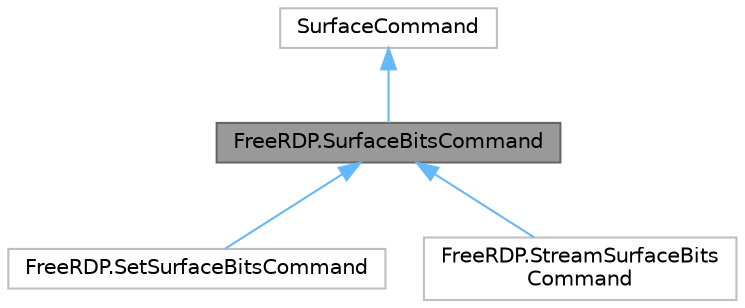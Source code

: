 digraph "FreeRDP.SurfaceBitsCommand"
{
 // LATEX_PDF_SIZE
  bgcolor="transparent";
  edge [fontname=Helvetica,fontsize=10,labelfontname=Helvetica,labelfontsize=10];
  node [fontname=Helvetica,fontsize=10,shape=box,height=0.2,width=0.4];
  Node1 [id="Node000001",label="FreeRDP.SurfaceBitsCommand",height=0.2,width=0.4,color="gray40", fillcolor="grey60", style="filled", fontcolor="black",tooltip=" "];
  Node2 -> Node1 [id="edge1_Node000001_Node000002",dir="back",color="steelblue1",style="solid",tooltip=" "];
  Node2 [id="Node000002",label="SurfaceCommand",height=0.2,width=0.4,color="grey75", fillcolor="white", style="filled",URL="$class_free_r_d_p_1_1_surface_command.html",tooltip=" "];
  Node1 -> Node3 [id="edge2_Node000001_Node000003",dir="back",color="steelblue1",style="solid",tooltip=" "];
  Node3 [id="Node000003",label="FreeRDP.SetSurfaceBitsCommand",height=0.2,width=0.4,color="grey75", fillcolor="white", style="filled",URL="$class_free_r_d_p_1_1_set_surface_bits_command.html",tooltip=" "];
  Node1 -> Node4 [id="edge3_Node000001_Node000004",dir="back",color="steelblue1",style="solid",tooltip=" "];
  Node4 [id="Node000004",label="FreeRDP.StreamSurfaceBits\lCommand",height=0.2,width=0.4,color="grey75", fillcolor="white", style="filled",URL="$class_free_r_d_p_1_1_stream_surface_bits_command.html",tooltip=" "];
}
